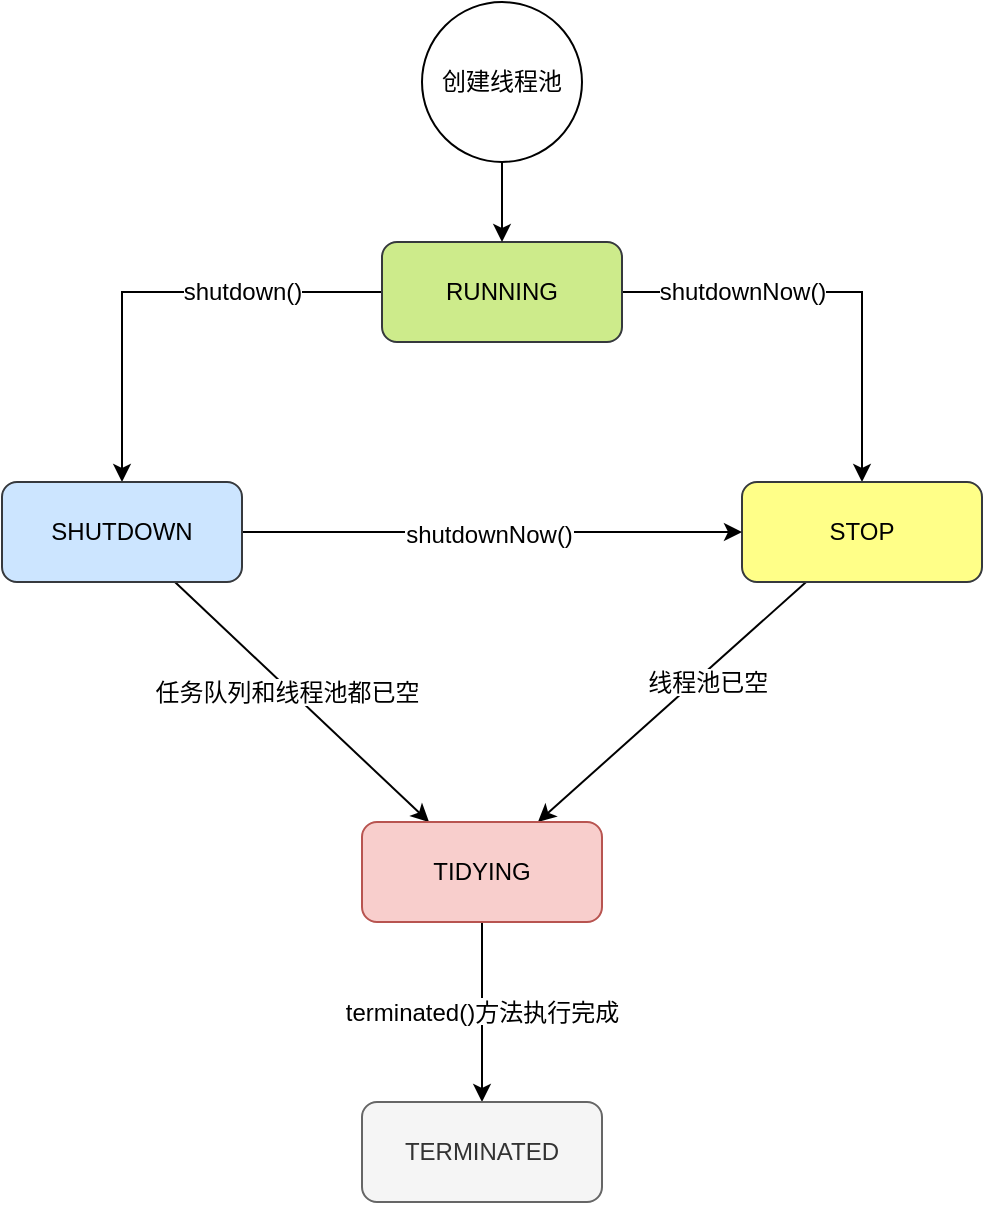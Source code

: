 <mxfile version="12.6.5" type="device"><diagram id="fdGOq-R9XHazUMM8o9Dl" name="第 1 页"><mxGraphModel dx="852" dy="494" grid="1" gridSize="10" guides="1" tooltips="1" connect="1" arrows="1" fold="1" page="1" pageScale="1" pageWidth="827" pageHeight="1169" math="0" shadow="0"><root><mxCell id="0"/><mxCell id="1" parent="0"/><mxCell id="JuqDVVNZlyiqPCLZaFH1-1" value="创建线程池" style="ellipse;whiteSpace=wrap;aspect=fixed;" vertex="1" parent="1"><mxGeometry x="330" y="70" width="80" height="80" as="geometry"/></mxCell><mxCell id="JuqDVVNZlyiqPCLZaFH1-6" value="" style="edgeStyle=orthogonalEdgeStyle;rounded=0;orthogonalLoop=1;jettySize=auto;html=1;" edge="1" parent="1" source="JuqDVVNZlyiqPCLZaFH1-2" target="JuqDVVNZlyiqPCLZaFH1-5"><mxGeometry relative="1" as="geometry"/></mxCell><mxCell id="JuqDVVNZlyiqPCLZaFH1-9" value="shutdown()" style="text;html=1;align=center;verticalAlign=middle;resizable=0;points=[];labelBackgroundColor=#ffffff;" vertex="1" connectable="0" parent="JuqDVVNZlyiqPCLZaFH1-6"><mxGeometry x="0.034" y="-1" relative="1" as="geometry"><mxPoint x="46" y="1" as="offset"/></mxGeometry></mxCell><mxCell id="JuqDVVNZlyiqPCLZaFH1-8" value="" style="edgeStyle=orthogonalEdgeStyle;rounded=0;orthogonalLoop=1;jettySize=auto;html=1;" edge="1" parent="1" source="JuqDVVNZlyiqPCLZaFH1-2" target="JuqDVVNZlyiqPCLZaFH1-7"><mxGeometry relative="1" as="geometry"/></mxCell><mxCell id="JuqDVVNZlyiqPCLZaFH1-10" value="shutdownNow()" style="text;html=1;align=center;verticalAlign=middle;resizable=0;points=[];labelBackgroundColor=#ffffff;" vertex="1" connectable="0" parent="JuqDVVNZlyiqPCLZaFH1-8"><mxGeometry x="-0.528" y="2" relative="1" as="geometry"><mxPoint x="9" y="2" as="offset"/></mxGeometry></mxCell><mxCell id="JuqDVVNZlyiqPCLZaFH1-2" value="RUNNING" style="rounded=1;whiteSpace=wrap;fillColor=#cdeb8b;strokeColor=#36393d;" vertex="1" parent="1"><mxGeometry x="310" y="190" width="120" height="50" as="geometry"/></mxCell><mxCell id="JuqDVVNZlyiqPCLZaFH1-17" value="" style="edgeStyle=none;rounded=0;orthogonalLoop=1;jettySize=auto;" edge="1" parent="1" source="JuqDVVNZlyiqPCLZaFH1-7" target="JuqDVVNZlyiqPCLZaFH1-14"><mxGeometry relative="1" as="geometry"><mxPoint x="620" y="440" as="targetPoint"/></mxGeometry></mxCell><mxCell id="JuqDVVNZlyiqPCLZaFH1-19" value="线程池已空" style="text;align=center;verticalAlign=middle;resizable=0;points=[];labelBackgroundColor=#ffffff;" vertex="1" connectable="0" parent="JuqDVVNZlyiqPCLZaFH1-17"><mxGeometry x="-0.227" y="4" relative="1" as="geometry"><mxPoint as="offset"/></mxGeometry></mxCell><mxCell id="JuqDVVNZlyiqPCLZaFH1-7" value="STOP" style="rounded=1;whiteSpace=wrap;fillColor=#ffff88;strokeColor=#36393d;" vertex="1" parent="1"><mxGeometry x="490" y="310" width="120" height="50" as="geometry"/></mxCell><mxCell id="JuqDVVNZlyiqPCLZaFH1-12" value="" style="edgeStyle=orthogonalEdgeStyle;rounded=0;orthogonalLoop=1;jettySize=auto;" edge="1" parent="1" source="JuqDVVNZlyiqPCLZaFH1-5" target="JuqDVVNZlyiqPCLZaFH1-7"><mxGeometry relative="1" as="geometry"><mxPoint x="280" y="335" as="targetPoint"/></mxGeometry></mxCell><mxCell id="JuqDVVNZlyiqPCLZaFH1-13" value="shutdownNow()" style="text;align=center;verticalAlign=middle;resizable=0;points=[];labelBackgroundColor=#ffffff;" vertex="1" connectable="0" parent="JuqDVVNZlyiqPCLZaFH1-12"><mxGeometry x="-0.142" y="-3" relative="1" as="geometry"><mxPoint x="16" y="-3" as="offset"/></mxGeometry></mxCell><mxCell id="JuqDVVNZlyiqPCLZaFH1-15" value="" style="rounded=0;orthogonalLoop=1;jettySize=auto;" edge="1" parent="1" source="JuqDVVNZlyiqPCLZaFH1-5" target="JuqDVVNZlyiqPCLZaFH1-14"><mxGeometry relative="1" as="geometry"/></mxCell><mxCell id="JuqDVVNZlyiqPCLZaFH1-18" value="任务队列和线程池都已空" style="text;align=center;verticalAlign=middle;resizable=0;points=[];labelBackgroundColor=#ffffff;" vertex="1" connectable="0" parent="JuqDVVNZlyiqPCLZaFH1-15"><mxGeometry x="-0.11" y="-1" relative="1" as="geometry"><mxPoint as="offset"/></mxGeometry></mxCell><mxCell id="JuqDVVNZlyiqPCLZaFH1-5" value="SHUTDOWN" style="rounded=1;whiteSpace=wrap;fillColor=#cce5ff;strokeColor=#36393d;" vertex="1" parent="1"><mxGeometry x="120" y="310" width="120" height="50" as="geometry"/></mxCell><mxCell id="JuqDVVNZlyiqPCLZaFH1-21" value="" style="edgeStyle=none;rounded=0;orthogonalLoop=1;jettySize=auto;" edge="1" parent="1" source="JuqDVVNZlyiqPCLZaFH1-14" target="JuqDVVNZlyiqPCLZaFH1-20"><mxGeometry relative="1" as="geometry"/></mxCell><mxCell id="JuqDVVNZlyiqPCLZaFH1-22" value="terminated()方法执行完成" style="text;align=center;verticalAlign=middle;resizable=0;points=[];labelBackgroundColor=#ffffff;" vertex="1" connectable="0" parent="JuqDVVNZlyiqPCLZaFH1-21"><mxGeometry x="-0.293" y="3" relative="1" as="geometry"><mxPoint x="-3" y="12" as="offset"/></mxGeometry></mxCell><mxCell id="JuqDVVNZlyiqPCLZaFH1-14" value="TIDYING" style="rounded=1;whiteSpace=wrap;fillColor=#f8cecc;strokeColor=#b85450;" vertex="1" parent="1"><mxGeometry x="300" y="480" width="120" height="50" as="geometry"/></mxCell><mxCell id="JuqDVVNZlyiqPCLZaFH1-20" value="TERMINATED" style="rounded=1;whiteSpace=wrap;fillColor=#f5f5f5;strokeColor=#666666;fontColor=#333333;" vertex="1" parent="1"><mxGeometry x="300" y="620" width="120" height="50" as="geometry"/></mxCell><mxCell id="JuqDVVNZlyiqPCLZaFH1-3" value="" style="endArrow=classic;html=1;exitX=0.5;exitY=1;exitDx=0;exitDy=0;entryX=0.5;entryY=0;entryDx=0;entryDy=0;" edge="1" parent="1" source="JuqDVVNZlyiqPCLZaFH1-1" target="JuqDVVNZlyiqPCLZaFH1-2"><mxGeometry width="50" height="50" relative="1" as="geometry"><mxPoint x="310" y="310" as="sourcePoint"/><mxPoint x="360" y="260" as="targetPoint"/></mxGeometry></mxCell></root></mxGraphModel></diagram></mxfile>